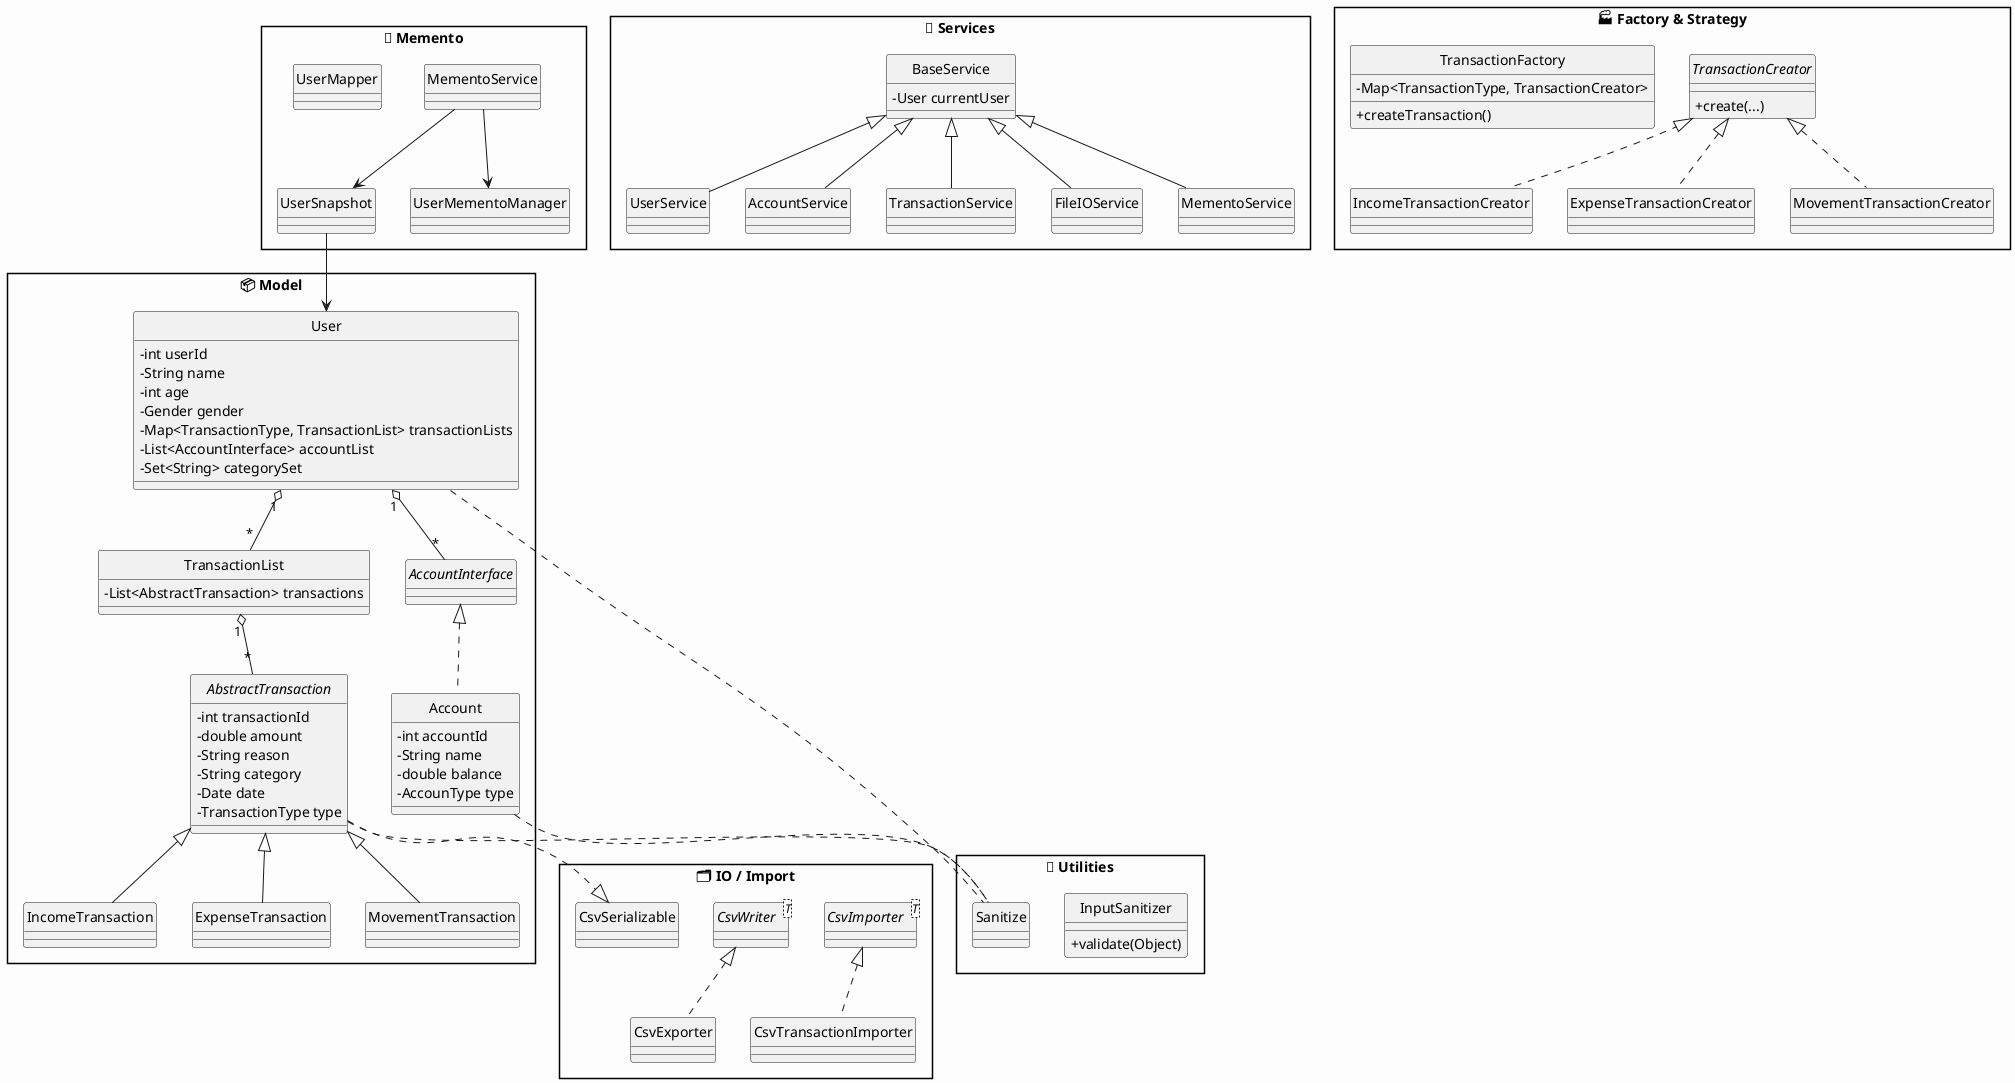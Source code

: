 @startuml FinanceTrackApp
skinparam style strictuml
skinparam classAttributeIconSize 0
skinparam packageStyle rectangle
skinparam backgroundColor #fdfdfd

' ==== MODEL ====
package "📦 Model" {
    class User {
        - int userId
        - String name
        - int age
        - Gender gender
        - Map<TransactionType, TransactionList> transactionLists
        - List<AccountInterface> accountList
        - Set<String> categorySet
    }

    abstract class AbstractTransaction {
        - int transactionId
        - double amount
        - String reason
        - String category
        - Date date
        - TransactionType type
    }

    class IncomeTransaction
    class ExpenseTransaction
    class MovementTransaction

    AbstractTransaction <|-- IncomeTransaction
    AbstractTransaction <|-- ExpenseTransaction
    AbstractTransaction <|-- MovementTransaction

    class TransactionList {
        - List<AbstractTransaction> transactions
    }

    interface AccountInterface
    class Account {
        - int accountId
        - String name
        - double balance
        - AccounType type
    }

    AccountInterface <|.. Account
    User "1" o-- "*" AccountInterface
    User "1" o-- "*" TransactionList
    TransactionList "1" o-- "*" AbstractTransaction
}

' ==== SERVICES ====
package "🔧 Services" {
    class BaseService {
        - User currentUser
    }

    class UserService
    class AccountService
    class TransactionService
    class FileIOService
    class MementoService

    BaseService <|-- UserService
    BaseService <|-- AccountService
    BaseService <|-- TransactionService
    BaseService <|-- FileIOService
    BaseService <|-- MementoService
}

' ==== I/O ====
package "🗂️ IO / Import" {
    interface CsvImporter<T>
    interface CsvWriter<T>
    class CsvTransactionImporter
    class CsvExporter

    CsvImporter <|.. CsvTransactionImporter
    CsvWriter <|.. CsvExporter
    AbstractTransaction ..|> CsvSerializable
}

' ==== FACTORY ====
package "🏭 Factory & Strategy" {
    interface TransactionCreator {
        + create(...)
    }

    class TransactionFactory {
        + createTransaction()
        - Map<TransactionType, TransactionCreator>
    }

    class IncomeTransactionCreator
    class ExpenseTransactionCreator
    class MovementTransactionCreator

    TransactionCreator <|.. IncomeTransactionCreator
    TransactionCreator <|.. ExpenseTransactionCreator
    TransactionCreator <|.. MovementTransactionCreator
}

' ==== UTILITIES ====
package "🔧 Utilities" {
    class InputSanitizer {
        + validate(Object)
    }

    annotation Sanitize

    AbstractTransaction .. Sanitize
    User .. Sanitize
    Account .. Sanitize
}

' ==== MEMENTO ====
package "💾 Memento" {
    class MementoService
    class UserSnapshot
    class UserMapper
    class UserMementoManager

    MementoService --> UserSnapshot
    UserSnapshot --> User
    MementoService --> UserMementoManager
}

@enduml
